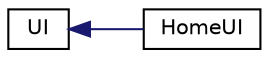 digraph "Graphical Class Hierarchy"
{
  edge [fontname="Helvetica",fontsize="10",labelfontname="Helvetica",labelfontsize="10"];
  node [fontname="Helvetica",fontsize="10",shape=record];
  rankdir="LR";
  Node0 [label="UI",height=0.2,width=0.4,color="black", fillcolor="white", style="filled",URL="$classUI.html"];
  Node0 -> Node1 [dir="back",color="midnightblue",fontsize="10",style="solid",fontname="Helvetica"];
  Node1 [label="HomeUI",height=0.2,width=0.4,color="black", fillcolor="white", style="filled",URL="$classHomeUI.html"];
}
